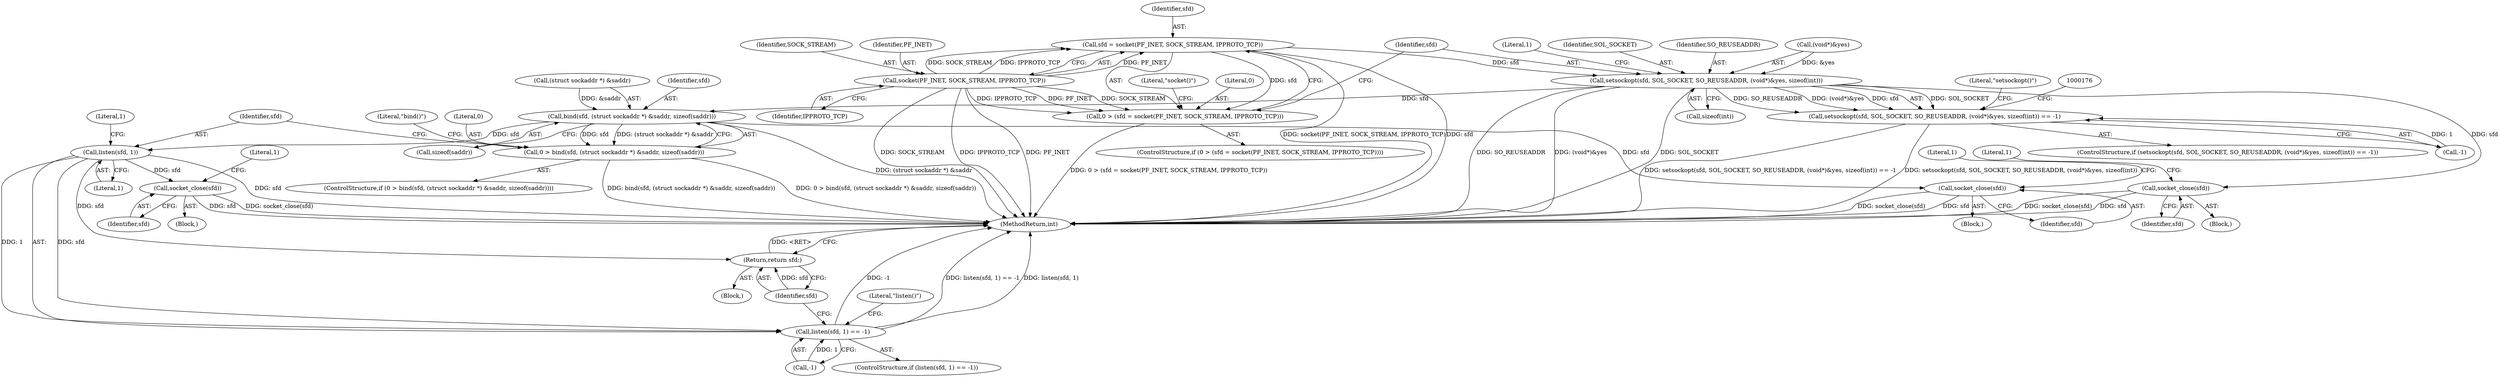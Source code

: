 digraph "0_libimobiledevice_df1f5c4d70d0c19ad40072f5246ca457e7f9849e_0@API" {
"1000140" [label="(Call,sfd = socket(PF_INET, SOCK_STREAM, IPPROTO_TCP))"];
"1000142" [label="(Call,socket(PF_INET, SOCK_STREAM, IPPROTO_TCP))"];
"1000138" [label="(Call,0 > (sfd = socket(PF_INET, SOCK_STREAM, IPPROTO_TCP)))"];
"1000154" [label="(Call,setsockopt(sfd, SOL_SOCKET, SO_REUSEADDR, (void*)&yes, sizeof(int)))"];
"1000153" [label="(Call,setsockopt(sfd, SOL_SOCKET, SO_REUSEADDR, (void*)&yes, sizeof(int)) == -1)"];
"1000169" [label="(Call,socket_close(sfd))"];
"1000204" [label="(Call,bind(sfd, (struct sockaddr *) &saddr, sizeof(saddr)))"];
"1000202" [label="(Call,0 > bind(sfd, (struct sockaddr *) &saddr, sizeof(saddr)))"];
"1000215" [label="(Call,socket_close(sfd))"];
"1000222" [label="(Call,listen(sfd, 1))"];
"1000221" [label="(Call,listen(sfd, 1) == -1)"];
"1000230" [label="(Call,socket_close(sfd))"];
"1000235" [label="(Return,return sfd;)"];
"1000157" [label="(Identifier,SO_REUSEADDR)"];
"1000234" [label="(Literal,1)"];
"1000222" [label="(Call,listen(sfd, 1))"];
"1000170" [label="(Identifier,sfd)"];
"1000155" [label="(Identifier,sfd)"];
"1000158" [label="(Call,(void*)&yes)"];
"1000144" [label="(Identifier,SOCK_STREAM)"];
"1000148" [label="(Literal,\"socket()\")"];
"1000212" [label="(Block,)"];
"1000205" [label="(Identifier,sfd)"];
"1000219" [label="(Literal,1)"];
"1000138" [label="(Call,0 > (sfd = socket(PF_INET, SOCK_STREAM, IPPROTO_TCP)))"];
"1000142" [label="(Call,socket(PF_INET, SOCK_STREAM, IPPROTO_TCP))"];
"1000235" [label="(Return,return sfd;)"];
"1000214" [label="(Literal,\"bind()\")"];
"1000221" [label="(Call,listen(sfd, 1) == -1)"];
"1000169" [label="(Call,socket_close(sfd))"];
"1000226" [label="(Literal,1)"];
"1000223" [label="(Identifier,sfd)"];
"1000231" [label="(Identifier,sfd)"];
"1000229" [label="(Literal,\"listen()\")"];
"1000237" [label="(MethodReturn,int)"];
"1000102" [label="(Block,)"];
"1000152" [label="(ControlStructure,if (setsockopt(sfd, SOL_SOCKET, SO_REUSEADDR, (void*)&yes, sizeof(int)) == -1))"];
"1000206" [label="(Call,(struct sockaddr *) &saddr)"];
"1000137" [label="(ControlStructure,if (0 > (sfd = socket(PF_INET, SOCK_STREAM, IPPROTO_TCP))))"];
"1000162" [label="(Call,sizeof(int))"];
"1000166" [label="(Block,)"];
"1000140" [label="(Call,sfd = socket(PF_INET, SOCK_STREAM, IPPROTO_TCP))"];
"1000202" [label="(Call,0 > bind(sfd, (struct sockaddr *) &saddr, sizeof(saddr)))"];
"1000225" [label="(Call,-1)"];
"1000204" [label="(Call,bind(sfd, (struct sockaddr *) &saddr, sizeof(saddr)))"];
"1000227" [label="(Block,)"];
"1000210" [label="(Call,sizeof(saddr))"];
"1000203" [label="(Literal,0)"];
"1000236" [label="(Identifier,sfd)"];
"1000165" [label="(Literal,1)"];
"1000215" [label="(Call,socket_close(sfd))"];
"1000141" [label="(Identifier,sfd)"];
"1000164" [label="(Call,-1)"];
"1000173" [label="(Literal,1)"];
"1000143" [label="(Identifier,PF_INET)"];
"1000230" [label="(Call,socket_close(sfd))"];
"1000139" [label="(Literal,0)"];
"1000156" [label="(Identifier,SOL_SOCKET)"];
"1000224" [label="(Literal,1)"];
"1000201" [label="(ControlStructure,if (0 > bind(sfd, (struct sockaddr *) &saddr, sizeof(saddr))))"];
"1000145" [label="(Identifier,IPPROTO_TCP)"];
"1000220" [label="(ControlStructure,if (listen(sfd, 1) == -1))"];
"1000153" [label="(Call,setsockopt(sfd, SOL_SOCKET, SO_REUSEADDR, (void*)&yes, sizeof(int)) == -1)"];
"1000216" [label="(Identifier,sfd)"];
"1000154" [label="(Call,setsockopt(sfd, SOL_SOCKET, SO_REUSEADDR, (void*)&yes, sizeof(int)))"];
"1000168" [label="(Literal,\"setsockopt()\")"];
"1000140" -> "1000138"  [label="AST: "];
"1000140" -> "1000142"  [label="CFG: "];
"1000141" -> "1000140"  [label="AST: "];
"1000142" -> "1000140"  [label="AST: "];
"1000138" -> "1000140"  [label="CFG: "];
"1000140" -> "1000237"  [label="DDG: socket(PF_INET, SOCK_STREAM, IPPROTO_TCP)"];
"1000140" -> "1000237"  [label="DDG: sfd"];
"1000140" -> "1000138"  [label="DDG: sfd"];
"1000142" -> "1000140"  [label="DDG: PF_INET"];
"1000142" -> "1000140"  [label="DDG: SOCK_STREAM"];
"1000142" -> "1000140"  [label="DDG: IPPROTO_TCP"];
"1000140" -> "1000154"  [label="DDG: sfd"];
"1000142" -> "1000145"  [label="CFG: "];
"1000143" -> "1000142"  [label="AST: "];
"1000144" -> "1000142"  [label="AST: "];
"1000145" -> "1000142"  [label="AST: "];
"1000142" -> "1000237"  [label="DDG: SOCK_STREAM"];
"1000142" -> "1000237"  [label="DDG: IPPROTO_TCP"];
"1000142" -> "1000237"  [label="DDG: PF_INET"];
"1000142" -> "1000138"  [label="DDG: PF_INET"];
"1000142" -> "1000138"  [label="DDG: SOCK_STREAM"];
"1000142" -> "1000138"  [label="DDG: IPPROTO_TCP"];
"1000138" -> "1000137"  [label="AST: "];
"1000139" -> "1000138"  [label="AST: "];
"1000148" -> "1000138"  [label="CFG: "];
"1000155" -> "1000138"  [label="CFG: "];
"1000138" -> "1000237"  [label="DDG: 0 > (sfd = socket(PF_INET, SOCK_STREAM, IPPROTO_TCP))"];
"1000154" -> "1000153"  [label="AST: "];
"1000154" -> "1000162"  [label="CFG: "];
"1000155" -> "1000154"  [label="AST: "];
"1000156" -> "1000154"  [label="AST: "];
"1000157" -> "1000154"  [label="AST: "];
"1000158" -> "1000154"  [label="AST: "];
"1000162" -> "1000154"  [label="AST: "];
"1000165" -> "1000154"  [label="CFG: "];
"1000154" -> "1000237"  [label="DDG: SO_REUSEADDR"];
"1000154" -> "1000237"  [label="DDG: (void*)&yes"];
"1000154" -> "1000237"  [label="DDG: SOL_SOCKET"];
"1000154" -> "1000153"  [label="DDG: SOL_SOCKET"];
"1000154" -> "1000153"  [label="DDG: SO_REUSEADDR"];
"1000154" -> "1000153"  [label="DDG: (void*)&yes"];
"1000154" -> "1000153"  [label="DDG: sfd"];
"1000158" -> "1000154"  [label="DDG: &yes"];
"1000154" -> "1000169"  [label="DDG: sfd"];
"1000154" -> "1000204"  [label="DDG: sfd"];
"1000153" -> "1000152"  [label="AST: "];
"1000153" -> "1000164"  [label="CFG: "];
"1000164" -> "1000153"  [label="AST: "];
"1000168" -> "1000153"  [label="CFG: "];
"1000176" -> "1000153"  [label="CFG: "];
"1000153" -> "1000237"  [label="DDG: setsockopt(sfd, SOL_SOCKET, SO_REUSEADDR, (void*)&yes, sizeof(int))"];
"1000153" -> "1000237"  [label="DDG: setsockopt(sfd, SOL_SOCKET, SO_REUSEADDR, (void*)&yes, sizeof(int)) == -1"];
"1000164" -> "1000153"  [label="DDG: 1"];
"1000169" -> "1000166"  [label="AST: "];
"1000169" -> "1000170"  [label="CFG: "];
"1000170" -> "1000169"  [label="AST: "];
"1000173" -> "1000169"  [label="CFG: "];
"1000169" -> "1000237"  [label="DDG: socket_close(sfd)"];
"1000169" -> "1000237"  [label="DDG: sfd"];
"1000204" -> "1000202"  [label="AST: "];
"1000204" -> "1000210"  [label="CFG: "];
"1000205" -> "1000204"  [label="AST: "];
"1000206" -> "1000204"  [label="AST: "];
"1000210" -> "1000204"  [label="AST: "];
"1000202" -> "1000204"  [label="CFG: "];
"1000204" -> "1000237"  [label="DDG: (struct sockaddr *) &saddr"];
"1000204" -> "1000202"  [label="DDG: sfd"];
"1000204" -> "1000202"  [label="DDG: (struct sockaddr *) &saddr"];
"1000206" -> "1000204"  [label="DDG: &saddr"];
"1000204" -> "1000215"  [label="DDG: sfd"];
"1000204" -> "1000222"  [label="DDG: sfd"];
"1000202" -> "1000201"  [label="AST: "];
"1000203" -> "1000202"  [label="AST: "];
"1000214" -> "1000202"  [label="CFG: "];
"1000223" -> "1000202"  [label="CFG: "];
"1000202" -> "1000237"  [label="DDG: 0 > bind(sfd, (struct sockaddr *) &saddr, sizeof(saddr))"];
"1000202" -> "1000237"  [label="DDG: bind(sfd, (struct sockaddr *) &saddr, sizeof(saddr))"];
"1000215" -> "1000212"  [label="AST: "];
"1000215" -> "1000216"  [label="CFG: "];
"1000216" -> "1000215"  [label="AST: "];
"1000219" -> "1000215"  [label="CFG: "];
"1000215" -> "1000237"  [label="DDG: sfd"];
"1000215" -> "1000237"  [label="DDG: socket_close(sfd)"];
"1000222" -> "1000221"  [label="AST: "];
"1000222" -> "1000224"  [label="CFG: "];
"1000223" -> "1000222"  [label="AST: "];
"1000224" -> "1000222"  [label="AST: "];
"1000226" -> "1000222"  [label="CFG: "];
"1000222" -> "1000237"  [label="DDG: sfd"];
"1000222" -> "1000221"  [label="DDG: sfd"];
"1000222" -> "1000221"  [label="DDG: 1"];
"1000222" -> "1000230"  [label="DDG: sfd"];
"1000222" -> "1000235"  [label="DDG: sfd"];
"1000221" -> "1000220"  [label="AST: "];
"1000221" -> "1000225"  [label="CFG: "];
"1000225" -> "1000221"  [label="AST: "];
"1000229" -> "1000221"  [label="CFG: "];
"1000236" -> "1000221"  [label="CFG: "];
"1000221" -> "1000237"  [label="DDG: -1"];
"1000221" -> "1000237"  [label="DDG: listen(sfd, 1) == -1"];
"1000221" -> "1000237"  [label="DDG: listen(sfd, 1)"];
"1000225" -> "1000221"  [label="DDG: 1"];
"1000230" -> "1000227"  [label="AST: "];
"1000230" -> "1000231"  [label="CFG: "];
"1000231" -> "1000230"  [label="AST: "];
"1000234" -> "1000230"  [label="CFG: "];
"1000230" -> "1000237"  [label="DDG: sfd"];
"1000230" -> "1000237"  [label="DDG: socket_close(sfd)"];
"1000235" -> "1000102"  [label="AST: "];
"1000235" -> "1000236"  [label="CFG: "];
"1000236" -> "1000235"  [label="AST: "];
"1000237" -> "1000235"  [label="CFG: "];
"1000235" -> "1000237"  [label="DDG: <RET>"];
"1000236" -> "1000235"  [label="DDG: sfd"];
}
